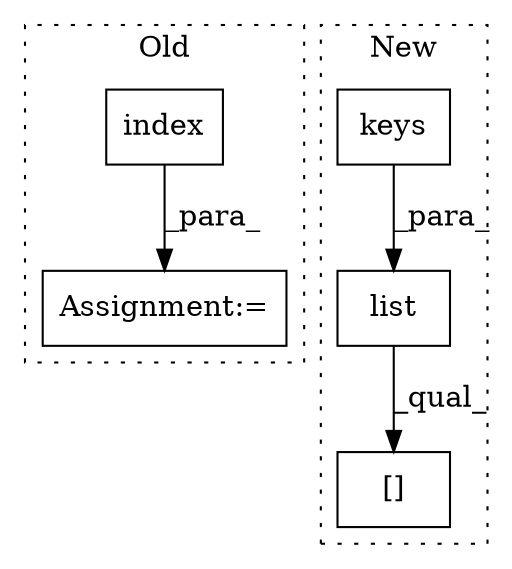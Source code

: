 digraph G {
subgraph cluster0 {
1 [label="index" a="32" s="2504,2515" l="6,1" shape="box"];
5 [label="Assignment:=" a="7" s="2496" l="1" shape="box"];
label = "Old";
style="dotted";
}
subgraph cluster1 {
2 [label="keys" a="32" s="2403" l="6" shape="box"];
3 [label="[]" a="2" s="2391,2428" l="20,1" shape="box"];
4 [label="list" a="32" s="2391,2409" l="5,1" shape="box"];
label = "New";
style="dotted";
}
1 -> 5 [label="_para_"];
2 -> 4 [label="_para_"];
4 -> 3 [label="_qual_"];
}